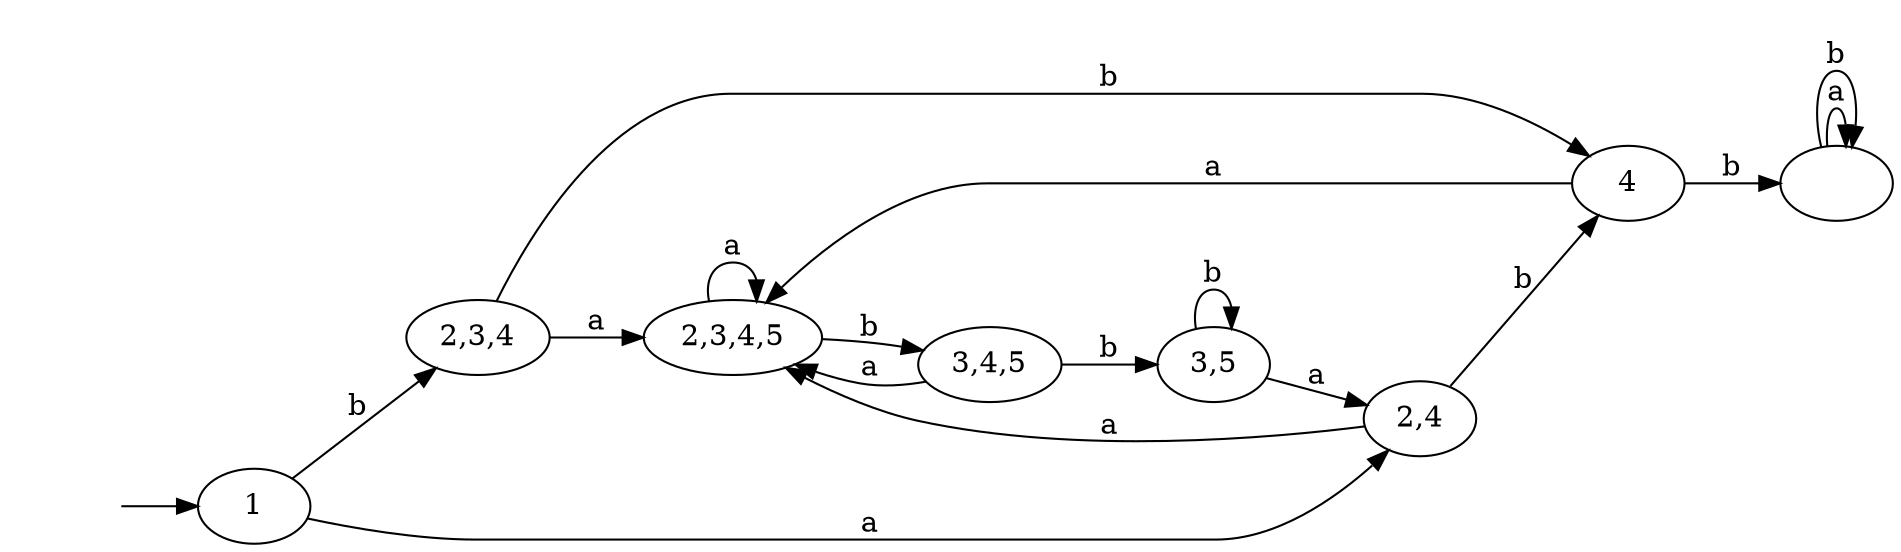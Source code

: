 digraph g {

rankdir=LR; 

NOTHING [label="", shape=none];
"" [ label = "" ]; 

"1" [ label = "1" ]; 

"2,3,4" [ label = "2,3,4" ]; 

"2,3,4,5" [ label = "2,3,4,5" ]; 

"2,4" [ label = "2,4" ]; 

"3,4,5" [ label = "3,4,5" ]; 

"3,5" [ label = "3,5" ]; 

"4" [ label = "4" ]; 

"" -> "" [ label = "a" ]; 

"" -> "" [ label = "b" ]; 

"1" -> "2,4" [ label = "a" ]; 

"1" -> "2,3,4" [ label = "b" ]; 

"2,3,4" -> "2,3,4,5" [ label = "a" ]; 

"2,3,4" -> "4" [ label = "b" ]; 

"2,3,4,5" -> "2,3,4,5" [ label = "a" ]; 

"2,3,4,5" -> "3,4,5" [ label = "b" ]; 

"2,4" -> "2,3,4,5" [ label = "a" ]; 

"2,4" -> "4" [ label = "b" ]; 

"3,4,5" -> "2,3,4,5" [ label = "a" ]; 

"3,4,5" -> "3,5" [ label = "b" ]; 

"3,5" -> "2,4" [ label = "a" ]; 

"3,5" -> "3,5" [ label = "b" ]; 

"4" -> "2,3,4,5" [ label = "a" ]; 

"4" -> "" [ label = "b" ]; 

NOTHING -> "1";

}